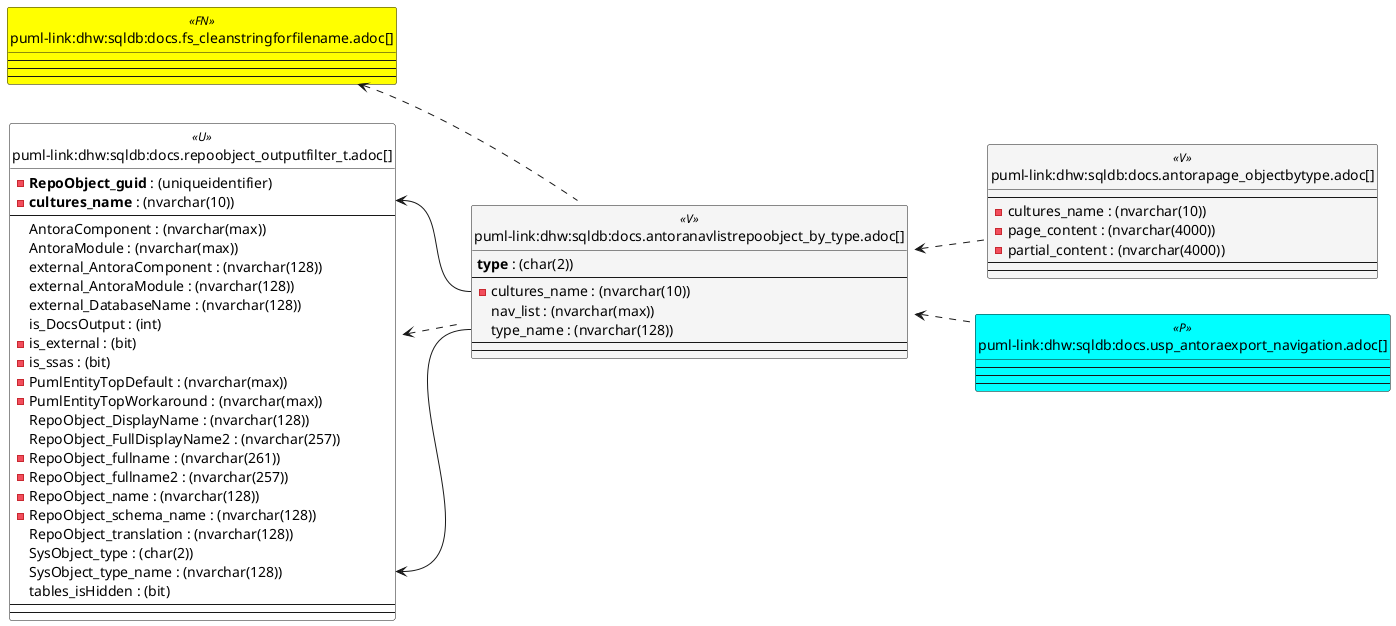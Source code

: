 @startuml
left to right direction
'top to bottom direction
hide circle
'avoide "." issues:
set namespaceSeparator none


skinparam class {
  BackgroundColor White
  BackgroundColor<<FN>> Yellow
  BackgroundColor<<FS>> Yellow
  BackgroundColor<<FT>> LightGray
  BackgroundColor<<IF>> Yellow
  BackgroundColor<<IS>> Yellow
  BackgroundColor<<P>> Aqua
  BackgroundColor<<PC>> Aqua
  BackgroundColor<<SN>> Yellow
  BackgroundColor<<SO>> SlateBlue
  BackgroundColor<<TF>> LightGray
  BackgroundColor<<TR>> Tomato
  BackgroundColor<<U>> White
  BackgroundColor<<V>> WhiteSmoke
  BackgroundColor<<X>> Aqua
  BackgroundColor<<external>> AliceBlue
}


entity "puml-link:dhw:sqldb:docs.antoranavlistrepoobject_by_type.adoc[]" as docs.AntoraNavListRepoObject_by_type << V >> {
  **type** : (char(2))
  --
  - cultures_name : (nvarchar(10))
  nav_list : (nvarchar(max))
  type_name : (nvarchar(128))
  --
  --
}

entity "puml-link:dhw:sqldb:docs.antorapage_objectbytype.adoc[]" as docs.AntoraPage_ObjectByType << V >> {
  --
  - cultures_name : (nvarchar(10))
  - page_content : (nvarchar(4000))
  - partial_content : (nvarchar(4000))
  --
  --
}

entity "puml-link:dhw:sqldb:docs.fs_cleanstringforfilename.adoc[]" as docs.fs_cleanStringForFilename << FN >> {
  --
  --
  --
}

entity "puml-link:dhw:sqldb:docs.repoobject_outputfilter_t.adoc[]" as docs.RepoObject_OutputFilter_T << U >> {
  - **RepoObject_guid** : (uniqueidentifier)
  - **cultures_name** : (nvarchar(10))
  --
  AntoraComponent : (nvarchar(max))
  AntoraModule : (nvarchar(max))
  external_AntoraComponent : (nvarchar(128))
  external_AntoraModule : (nvarchar(128))
  external_DatabaseName : (nvarchar(128))
  is_DocsOutput : (int)
  - is_external : (bit)
  - is_ssas : (bit)
  - PumlEntityTopDefault : (nvarchar(max))
  - PumlEntityTopWorkaround : (nvarchar(max))
  RepoObject_DisplayName : (nvarchar(128))
  RepoObject_FullDisplayName2 : (nvarchar(257))
  - RepoObject_fullname : (nvarchar(261))
  - RepoObject_fullname2 : (nvarchar(257))
  - RepoObject_name : (nvarchar(128))
  - RepoObject_schema_name : (nvarchar(128))
  RepoObject_translation : (nvarchar(128))
  SysObject_type : (char(2))
  SysObject_type_name : (nvarchar(128))
  tables_isHidden : (bit)
  --
  --
}

entity "puml-link:dhw:sqldb:docs.usp_antoraexport_navigation.adoc[]" as docs.usp_AntoraExport_navigation << P >> {
  --
  --
  --
}

docs.AntoraNavListRepoObject_by_type <.. docs.usp_AntoraExport_navigation
docs.AntoraNavListRepoObject_by_type <.. docs.AntoraPage_ObjectByType
docs.fs_cleanStringForFilename <.. docs.AntoraNavListRepoObject_by_type
docs.RepoObject_OutputFilter_T <.. docs.AntoraNavListRepoObject_by_type
"docs.RepoObject_OutputFilter_T::cultures_name" <-- "docs.AntoraNavListRepoObject_by_type::cultures_name"
"docs.RepoObject_OutputFilter_T::SysObject_type_name" <-- "docs.AntoraNavListRepoObject_by_type::type_name"
@enduml

